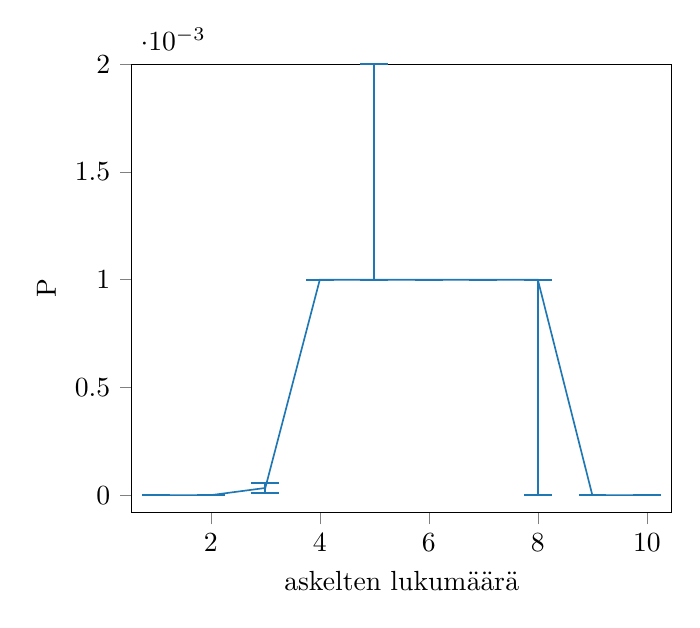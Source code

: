 % This file was created by matplotlib2tikz v0.6.14.
\begin{tikzpicture}

\definecolor{color0}{rgb}{0.122,0.467,0.706}

\begin{axis}[
xlabel={askelten lukumäärä},
ylabel={P},
xmin=0.55, xmax=10.45,
ymin=-8.06e-05, ymax=0.002,
tick align=outside,
tick pos=left,
x grid style={lightgray!92.026!black},
y grid style={lightgray!92.026!black}
]
\path [draw=color0, semithick] (axis cs:1,0)
--(axis cs:1,0);

\path [draw=color0, semithick] (axis cs:2,0)
--(axis cs:2,0);

\path [draw=color0, semithick] (axis cs:3,1.097e-05)
--(axis cs:3,5.569e-05);

\path [draw=color0, semithick] (axis cs:4,0.001)
--(axis cs:4,0.001);

\path [draw=color0, semithick] (axis cs:5,0.001)
--(axis cs:5,0.002);

\path [draw=color0, semithick] (axis cs:6,0.001)
--(axis cs:6,0.001);

\path [draw=color0, semithick] (axis cs:7,0.001)
--(axis cs:7,0.001);

\path [draw=color0, semithick] (axis cs:8,0.0)
--(axis cs:8,0.001);

\path [draw=color0, semithick] (axis cs:9,0.0)
--(axis cs:9,0.0);

\path [draw=color0, semithick] (axis cs:10,0.0)
--(axis cs:10,0.0);

\addplot [semithick, color0, mark=-, mark size=5, mark options={solid}, only marks, forget plot]
table {%
1 0
2 0
3 1.097e-05
4 0.001
5 0.001
6 0.001
7 0.001
8 0.0
9 0.0
10 0.0
};
\addplot [semithick, color0, mark=-, mark size=5, mark options={solid}, only marks, forget plot]
table {%
1 0
2 0
3 5.569e-05
4 0.001
5 0.002
6 0.001
7 0.001
8 0.001
9 0.0
10 0.0
};
\addplot [semithick, color0, forget plot]
table {%
1 0
2 0
3 3.333e-05
4 0.001
5 0.001
6 0.001
7 0.001
8 0.001
9 0.0
10 0.0
};
\end{axis}

\end{tikzpicture}